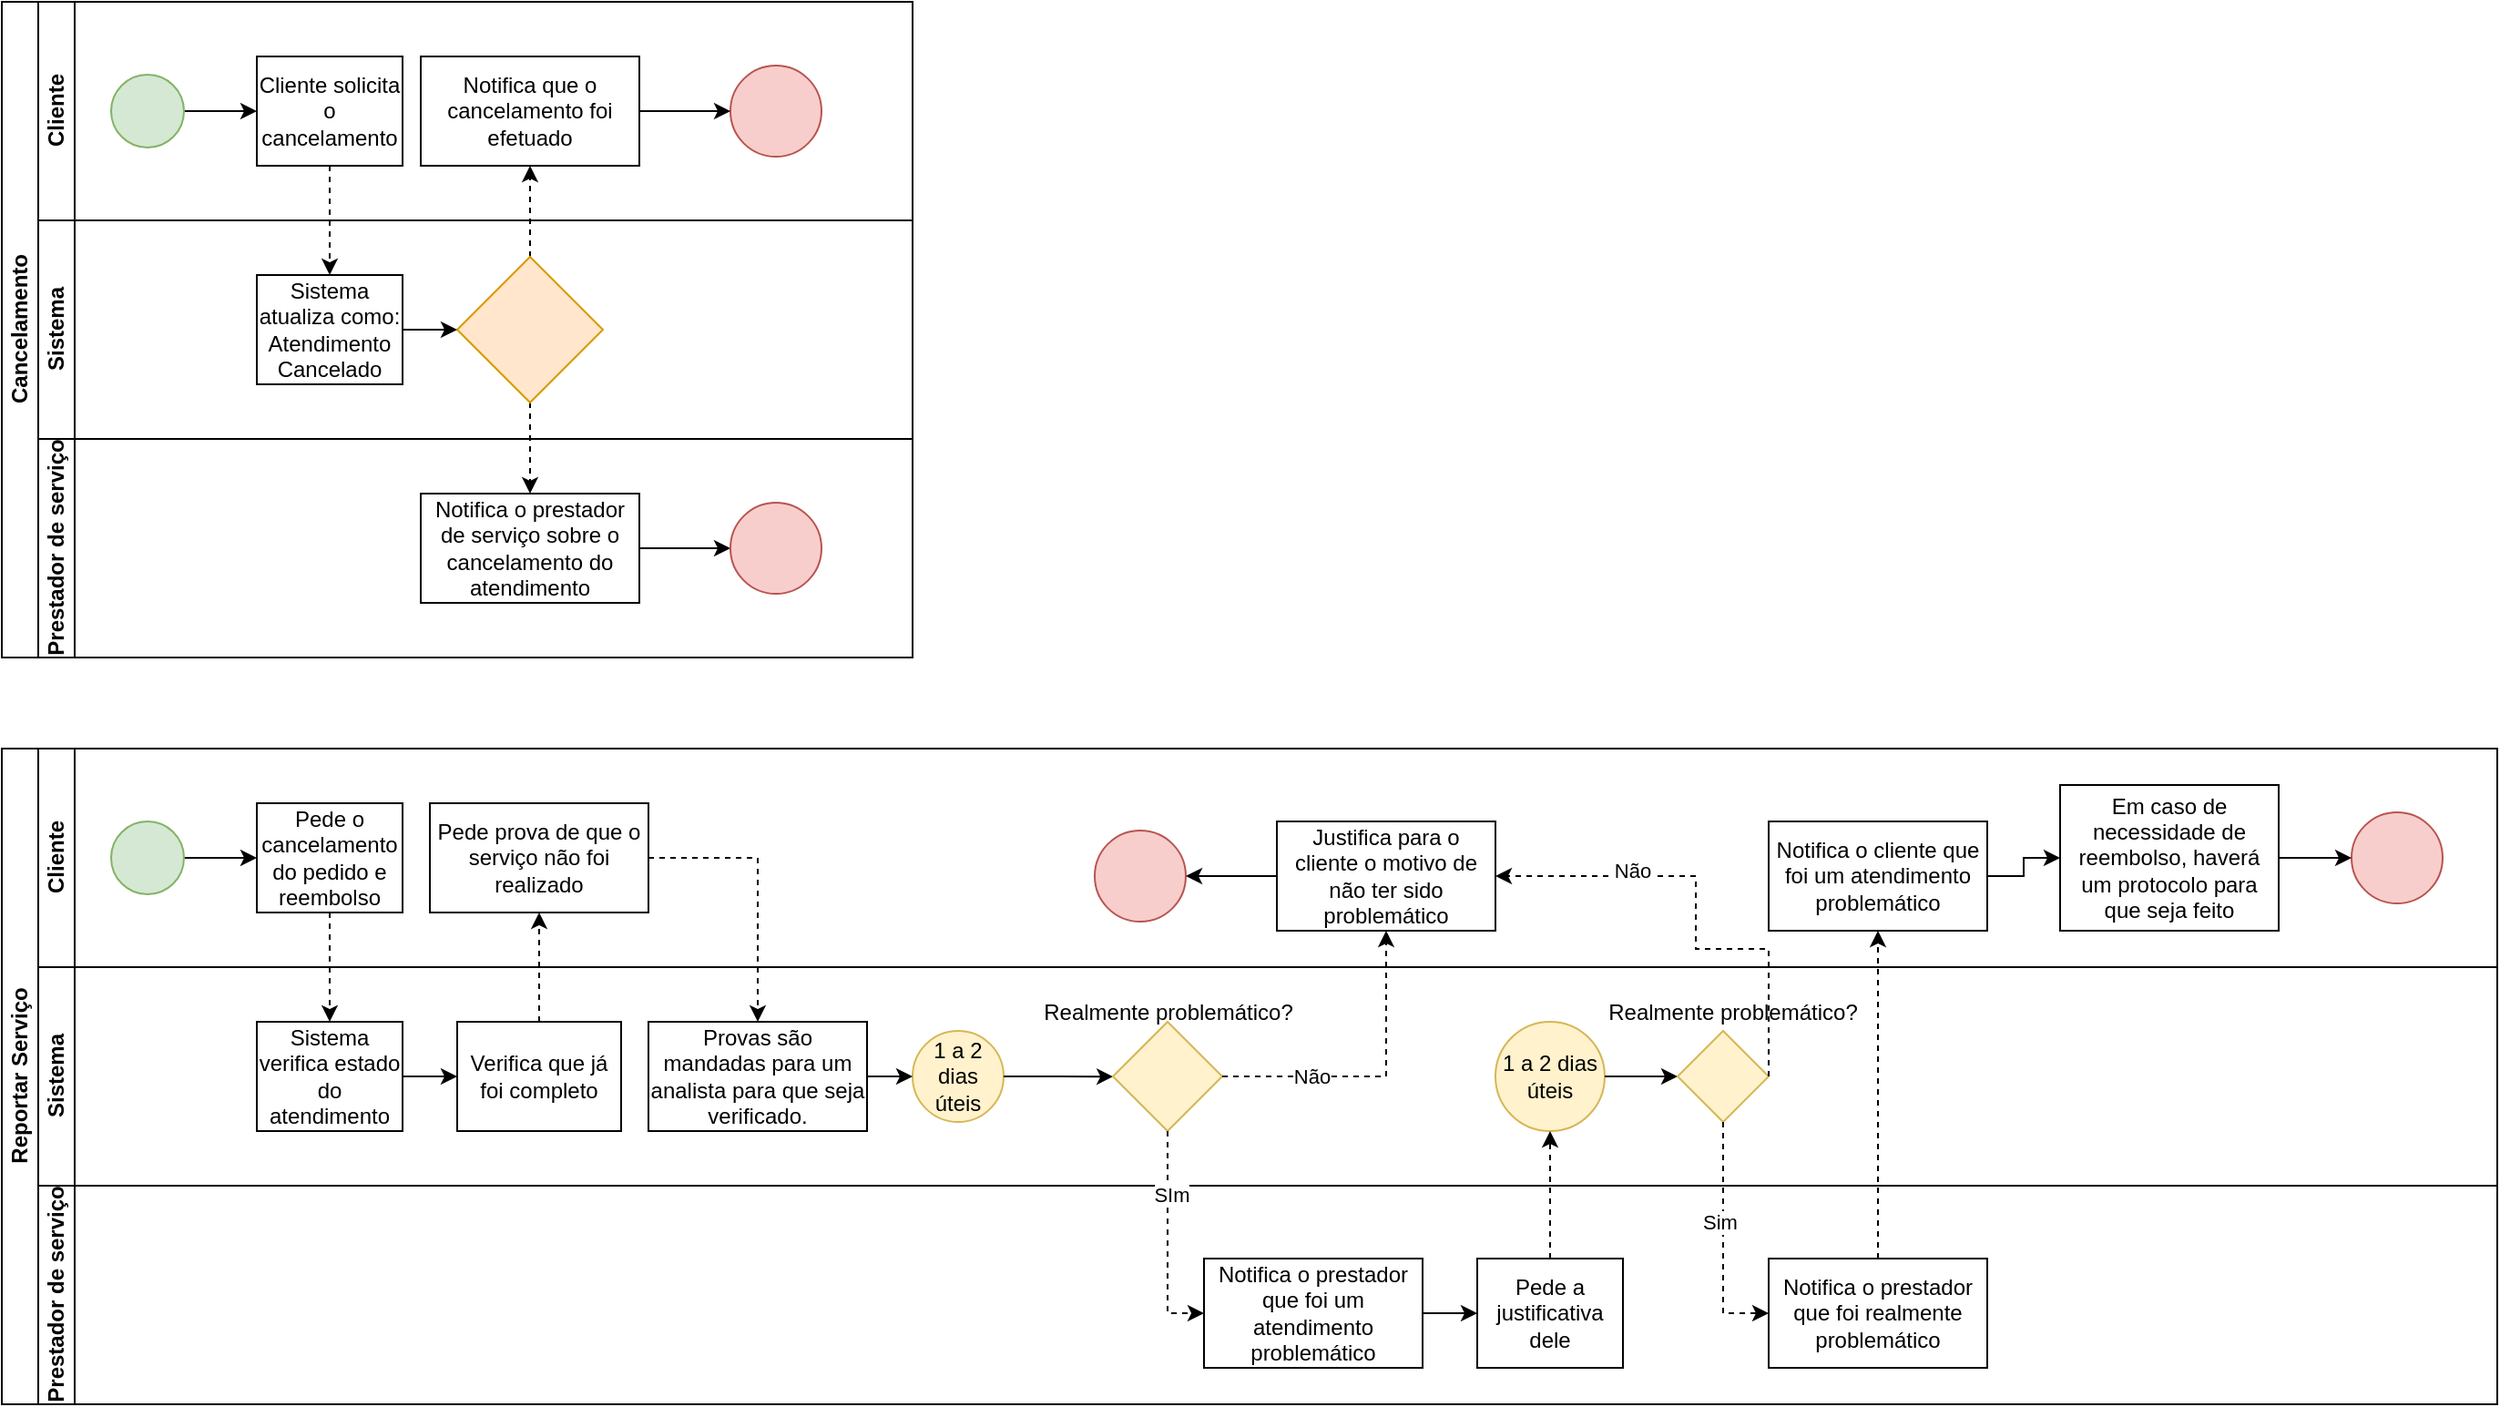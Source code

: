 <mxfile version="24.0.2" type="github">
  <diagram id="prtHgNgQTEPvFCAcTncT" name="Page-1">
    <mxGraphModel dx="794" dy="464" grid="1" gridSize="10" guides="1" tooltips="1" connect="1" arrows="1" fold="1" page="1" pageScale="1" pageWidth="1654" pageHeight="1000" math="0" shadow="0">
      <root>
        <mxCell id="0" />
        <mxCell id="1" parent="0" />
        <mxCell id="dNxyNK7c78bLwvsdeMH5-19" value="Cancelamento" style="swimlane;html=1;childLayout=stackLayout;resizeParent=1;resizeParentMax=0;horizontal=0;startSize=20;horizontalStack=0;" parent="1" vertex="1">
          <mxGeometry x="120" y="120" width="500" height="360" as="geometry" />
        </mxCell>
        <mxCell id="dNxyNK7c78bLwvsdeMH5-27" value="" style="edgeStyle=orthogonalEdgeStyle;rounded=0;orthogonalLoop=1;jettySize=auto;html=1;dashed=1;endArrow=none;endFill=0;" parent="dNxyNK7c78bLwvsdeMH5-19" source="dNxyNK7c78bLwvsdeMH5-24" target="dNxyNK7c78bLwvsdeMH5-26" edge="1">
          <mxGeometry relative="1" as="geometry" />
        </mxCell>
        <mxCell id="dNxyNK7c78bLwvsdeMH5-20" value="Cliente" style="swimlane;html=1;startSize=20;horizontal=0;" parent="dNxyNK7c78bLwvsdeMH5-19" vertex="1">
          <mxGeometry x="20" width="480" height="120" as="geometry" />
        </mxCell>
        <mxCell id="dNxyNK7c78bLwvsdeMH5-25" value="" style="edgeStyle=orthogonalEdgeStyle;rounded=0;orthogonalLoop=1;jettySize=auto;html=1;" parent="dNxyNK7c78bLwvsdeMH5-20" source="dNxyNK7c78bLwvsdeMH5-23" target="dNxyNK7c78bLwvsdeMH5-24" edge="1">
          <mxGeometry relative="1" as="geometry" />
        </mxCell>
        <mxCell id="dNxyNK7c78bLwvsdeMH5-23" value="" style="ellipse;whiteSpace=wrap;html=1;fillColor=#d5e8d4;strokeColor=#82b366;" parent="dNxyNK7c78bLwvsdeMH5-20" vertex="1">
          <mxGeometry x="40" y="40" width="40" height="40" as="geometry" />
        </mxCell>
        <mxCell id="dNxyNK7c78bLwvsdeMH5-24" value="Cliente solicita o cancelamento" style="rounded=0;whiteSpace=wrap;html=1;fontFamily=Helvetica;fontSize=12;fontColor=#000000;align=center;" parent="dNxyNK7c78bLwvsdeMH5-20" vertex="1">
          <mxGeometry x="120" y="30" width="80" height="60" as="geometry" />
        </mxCell>
        <mxCell id="7myuZRmeyZ9sE668qBuN-2" value="Notifica que o cancelamento foi efetuado" style="rounded=0;whiteSpace=wrap;html=1;" parent="dNxyNK7c78bLwvsdeMH5-20" vertex="1">
          <mxGeometry x="210" y="30" width="120" height="60" as="geometry" />
        </mxCell>
        <mxCell id="7myuZRmeyZ9sE668qBuN-7" value="" style="ellipse;whiteSpace=wrap;html=1;aspect=fixed;fillColor=#f8cecc;strokeColor=#b85450;" parent="dNxyNK7c78bLwvsdeMH5-20" vertex="1">
          <mxGeometry x="380" y="35" width="50" height="50" as="geometry" />
        </mxCell>
        <mxCell id="7myuZRmeyZ9sE668qBuN-6" style="edgeStyle=orthogonalEdgeStyle;rounded=0;orthogonalLoop=1;jettySize=auto;html=1;exitX=1;exitY=0.5;exitDx=0;exitDy=0;" parent="dNxyNK7c78bLwvsdeMH5-20" source="7myuZRmeyZ9sE668qBuN-2" target="7myuZRmeyZ9sE668qBuN-7" edge="1">
          <mxGeometry relative="1" as="geometry">
            <mxPoint x="380" y="60" as="targetPoint" />
          </mxGeometry>
        </mxCell>
        <mxCell id="dNxyNK7c78bLwvsdeMH5-21" value="Sistema" style="swimlane;html=1;startSize=20;horizontal=0;" parent="dNxyNK7c78bLwvsdeMH5-19" vertex="1">
          <mxGeometry x="20" y="120" width="480" height="120" as="geometry" />
        </mxCell>
        <mxCell id="dNxyNK7c78bLwvsdeMH5-26" value="Sistema atualiza como: Atendimento Cancelado" style="rounded=0;whiteSpace=wrap;html=1;fontFamily=Helvetica;fontSize=12;fontColor=#000000;align=center;" parent="dNxyNK7c78bLwvsdeMH5-21" vertex="1">
          <mxGeometry x="120" y="30" width="80" height="60" as="geometry" />
        </mxCell>
        <mxCell id="dNxyNK7c78bLwvsdeMH5-22" value="Prestador de serviço" style="swimlane;html=1;startSize=20;horizontal=0;" parent="dNxyNK7c78bLwvsdeMH5-19" vertex="1">
          <mxGeometry x="20" y="240" width="480" height="120" as="geometry" />
        </mxCell>
        <mxCell id="7myuZRmeyZ9sE668qBuN-9" style="edgeStyle=orthogonalEdgeStyle;rounded=0;orthogonalLoop=1;jettySize=auto;html=1;exitX=1;exitY=0.5;exitDx=0;exitDy=0;entryX=0;entryY=0.5;entryDx=0;entryDy=0;" parent="dNxyNK7c78bLwvsdeMH5-22" source="7myuZRmeyZ9sE668qBuN-4" target="7myuZRmeyZ9sE668qBuN-8" edge="1">
          <mxGeometry relative="1" as="geometry" />
        </mxCell>
        <mxCell id="7myuZRmeyZ9sE668qBuN-4" value="Notifica o prestador de serviço sobre o cancelamento do atendimento" style="rounded=0;whiteSpace=wrap;html=1;" parent="dNxyNK7c78bLwvsdeMH5-22" vertex="1">
          <mxGeometry x="210" y="30" width="120" height="60" as="geometry" />
        </mxCell>
        <mxCell id="7myuZRmeyZ9sE668qBuN-8" value="" style="ellipse;whiteSpace=wrap;html=1;aspect=fixed;fillColor=#f8cecc;strokeColor=#b85450;" parent="dNxyNK7c78bLwvsdeMH5-22" vertex="1">
          <mxGeometry x="380" y="35" width="50" height="50" as="geometry" />
        </mxCell>
        <mxCell id="WENQscZwjiDUqJhjkwlk-1" value="" style="edgeStyle=orthogonalEdgeStyle;rounded=0;orthogonalLoop=1;jettySize=auto;html=1;dashed=1;" parent="dNxyNK7c78bLwvsdeMH5-19" source="dNxyNK7c78bLwvsdeMH5-24" target="dNxyNK7c78bLwvsdeMH5-26" edge="1">
          <mxGeometry relative="1" as="geometry" />
        </mxCell>
        <mxCell id="i0STGZXZ2wKi7M2kmN0H-23" value="Reportar Serviço" style="swimlane;html=1;childLayout=stackLayout;resizeParent=1;resizeParentMax=0;horizontal=0;startSize=20;horizontalStack=0;" parent="1" vertex="1">
          <mxGeometry x="120" y="530" width="1370" height="360" as="geometry" />
        </mxCell>
        <mxCell id="i0STGZXZ2wKi7M2kmN0H-28" value="Cliente" style="swimlane;html=1;startSize=20;horizontal=0;" parent="i0STGZXZ2wKi7M2kmN0H-23" vertex="1">
          <mxGeometry x="20" width="1350" height="120" as="geometry" />
        </mxCell>
        <mxCell id="i0STGZXZ2wKi7M2kmN0H-29" value="" style="edgeStyle=orthogonalEdgeStyle;rounded=0;orthogonalLoop=1;jettySize=auto;html=1;" parent="i0STGZXZ2wKi7M2kmN0H-28" source="i0STGZXZ2wKi7M2kmN0H-30" target="i0STGZXZ2wKi7M2kmN0H-31" edge="1">
          <mxGeometry relative="1" as="geometry" />
        </mxCell>
        <mxCell id="i0STGZXZ2wKi7M2kmN0H-30" value="" style="ellipse;whiteSpace=wrap;html=1;fillColor=#d5e8d4;strokeColor=#82b366;" parent="i0STGZXZ2wKi7M2kmN0H-28" vertex="1">
          <mxGeometry x="40" y="40" width="40" height="40" as="geometry" />
        </mxCell>
        <mxCell id="i0STGZXZ2wKi7M2kmN0H-31" value="Pede o cancelamento do pedido e reembolso" style="rounded=0;whiteSpace=wrap;html=1;fontFamily=Helvetica;fontSize=12;fontColor=#000000;align=center;" parent="i0STGZXZ2wKi7M2kmN0H-28" vertex="1">
          <mxGeometry x="120" y="30" width="80" height="60" as="geometry" />
        </mxCell>
        <mxCell id="zoCGiQhHUhB4SH35A2uE-4" value="Pede prova de que o serviço não foi realizado" style="rounded=0;whiteSpace=wrap;html=1;" parent="i0STGZXZ2wKi7M2kmN0H-28" vertex="1">
          <mxGeometry x="215" y="30" width="120" height="60" as="geometry" />
        </mxCell>
        <mxCell id="dQ2FdQ3LSbrNYcPNRRXU-7" value="Justifica para o cliente o motivo de não ter sido problemático" style="rounded=0;whiteSpace=wrap;html=1;" parent="i0STGZXZ2wKi7M2kmN0H-28" vertex="1">
          <mxGeometry x="680" y="40" width="120" height="60" as="geometry" />
        </mxCell>
        <mxCell id="dQ2FdQ3LSbrNYcPNRRXU-29" value="Em caso de necessidade de reembolso, haverá um protocolo para que seja feito" style="rounded=0;whiteSpace=wrap;html=1;" parent="i0STGZXZ2wKi7M2kmN0H-28" vertex="1">
          <mxGeometry x="1110" y="20" width="120" height="80" as="geometry" />
        </mxCell>
        <mxCell id="dQ2FdQ3LSbrNYcPNRRXU-31" value="" style="ellipse;whiteSpace=wrap;html=1;aspect=fixed;fillColor=#f8cecc;strokeColor=#b85450;" parent="i0STGZXZ2wKi7M2kmN0H-28" vertex="1">
          <mxGeometry x="1270" y="35" width="50" height="50" as="geometry" />
        </mxCell>
        <mxCell id="dQ2FdQ3LSbrNYcPNRRXU-30" style="edgeStyle=orthogonalEdgeStyle;rounded=0;orthogonalLoop=1;jettySize=auto;html=1;exitX=1;exitY=0.5;exitDx=0;exitDy=0;" parent="i0STGZXZ2wKi7M2kmN0H-28" source="dQ2FdQ3LSbrNYcPNRRXU-29" target="dQ2FdQ3LSbrNYcPNRRXU-31" edge="1">
          <mxGeometry relative="1" as="geometry">
            <mxPoint x="1280" y="60" as="targetPoint" />
          </mxGeometry>
        </mxCell>
        <mxCell id="dQ2FdQ3LSbrNYcPNRRXU-36" value="" style="ellipse;whiteSpace=wrap;html=1;aspect=fixed;fillColor=#f8cecc;strokeColor=#b85450;" parent="i0STGZXZ2wKi7M2kmN0H-28" vertex="1">
          <mxGeometry x="580" y="45" width="50" height="50" as="geometry" />
        </mxCell>
        <mxCell id="dQ2FdQ3LSbrNYcPNRRXU-35" style="edgeStyle=orthogonalEdgeStyle;rounded=0;orthogonalLoop=1;jettySize=auto;html=1;exitX=0;exitY=0.5;exitDx=0;exitDy=0;" parent="i0STGZXZ2wKi7M2kmN0H-28" source="dQ2FdQ3LSbrNYcPNRRXU-7" target="dQ2FdQ3LSbrNYcPNRRXU-36" edge="1">
          <mxGeometry relative="1" as="geometry">
            <mxPoint x="640" y="70" as="targetPoint" />
          </mxGeometry>
        </mxCell>
        <mxCell id="i0STGZXZ2wKi7M2kmN0H-35" value="Sistema" style="swimlane;html=1;startSize=20;horizontal=0;" parent="i0STGZXZ2wKi7M2kmN0H-23" vertex="1">
          <mxGeometry x="20" y="120" width="1350" height="120" as="geometry" />
        </mxCell>
        <mxCell id="i0STGZXZ2wKi7M2kmN0H-37" value="Sistema verifica estado do atendimento" style="rounded=0;whiteSpace=wrap;html=1;fontFamily=Helvetica;fontSize=12;fontColor=#000000;align=center;" parent="i0STGZXZ2wKi7M2kmN0H-35" vertex="1">
          <mxGeometry x="120" y="30" width="80" height="60" as="geometry" />
        </mxCell>
        <mxCell id="zoCGiQhHUhB4SH35A2uE-2" value="Verifica que já foi completo" style="rounded=0;whiteSpace=wrap;html=1;" parent="i0STGZXZ2wKi7M2kmN0H-35" vertex="1">
          <mxGeometry x="230" y="30" width="90" height="60" as="geometry" />
        </mxCell>
        <mxCell id="zoCGiQhHUhB4SH35A2uE-1" style="edgeStyle=orthogonalEdgeStyle;rounded=0;orthogonalLoop=1;jettySize=auto;html=1;exitX=1;exitY=0.5;exitDx=0;exitDy=0;" parent="i0STGZXZ2wKi7M2kmN0H-35" source="i0STGZXZ2wKi7M2kmN0H-37" target="zoCGiQhHUhB4SH35A2uE-2" edge="1">
          <mxGeometry relative="1" as="geometry">
            <mxPoint x="240" y="60" as="targetPoint" />
          </mxGeometry>
        </mxCell>
        <mxCell id="zoCGiQhHUhB4SH35A2uE-6" value="Provas são mandadas para um analista para que seja verificado." style="rounded=0;whiteSpace=wrap;html=1;" parent="i0STGZXZ2wKi7M2kmN0H-35" vertex="1">
          <mxGeometry x="335" y="30" width="120" height="60" as="geometry" />
        </mxCell>
        <mxCell id="zoCGiQhHUhB4SH35A2uE-9" value="1 a 2 dias úteis" style="ellipse;whiteSpace=wrap;html=1;aspect=fixed;fillColor=#fff2cc;strokeColor=#d6b656;" parent="i0STGZXZ2wKi7M2kmN0H-35" vertex="1">
          <mxGeometry x="480" y="35" width="50" height="50" as="geometry" />
        </mxCell>
        <mxCell id="zoCGiQhHUhB4SH35A2uE-7" style="edgeStyle=orthogonalEdgeStyle;rounded=0;orthogonalLoop=1;jettySize=auto;html=1;exitX=1;exitY=0.5;exitDx=0;exitDy=0;" parent="i0STGZXZ2wKi7M2kmN0H-35" source="zoCGiQhHUhB4SH35A2uE-6" target="zoCGiQhHUhB4SH35A2uE-9" edge="1">
          <mxGeometry relative="1" as="geometry">
            <mxPoint x="480" y="60" as="targetPoint" />
          </mxGeometry>
        </mxCell>
        <mxCell id="dQ2FdQ3LSbrNYcPNRRXU-1" style="edgeStyle=orthogonalEdgeStyle;rounded=0;orthogonalLoop=1;jettySize=auto;html=1;exitX=1;exitY=0.5;exitDx=0;exitDy=0;" parent="i0STGZXZ2wKi7M2kmN0H-35" source="zoCGiQhHUhB4SH35A2uE-9" edge="1">
          <mxGeometry relative="1" as="geometry">
            <mxPoint x="590.087" y="60.1" as="targetPoint" />
          </mxGeometry>
        </mxCell>
        <mxCell id="dQ2FdQ3LSbrNYcPNRRXU-4" value="" style="rhombus;whiteSpace=wrap;html=1;fillColor=#fff2cc;strokeColor=#d6b656;" parent="i0STGZXZ2wKi7M2kmN0H-35" vertex="1">
          <mxGeometry x="590" y="30" width="60" height="60" as="geometry" />
        </mxCell>
        <mxCell id="dQ2FdQ3LSbrNYcPNRRXU-5" value="Realmente problemático?" style="text;html=1;align=center;verticalAlign=middle;resizable=0;points=[];autosize=1;strokeColor=none;fillColor=none;" parent="i0STGZXZ2wKi7M2kmN0H-35" vertex="1">
          <mxGeometry x="540" y="10" width="160" height="30" as="geometry" />
        </mxCell>
        <mxCell id="dQ2FdQ3LSbrNYcPNRRXU-15" value="1 a 2 dias úteis" style="ellipse;whiteSpace=wrap;html=1;aspect=fixed;fillColor=#fff2cc;strokeColor=#d6b656;" parent="i0STGZXZ2wKi7M2kmN0H-35" vertex="1">
          <mxGeometry x="800" y="30" width="60" height="60" as="geometry" />
        </mxCell>
        <mxCell id="dQ2FdQ3LSbrNYcPNRRXU-16" style="edgeStyle=orthogonalEdgeStyle;rounded=0;orthogonalLoop=1;jettySize=auto;html=1;exitX=1;exitY=0.5;exitDx=0;exitDy=0;entryX=0;entryY=0.5;entryDx=0;entryDy=0;" parent="i0STGZXZ2wKi7M2kmN0H-35" source="dQ2FdQ3LSbrNYcPNRRXU-15" target="dQ2FdQ3LSbrNYcPNRRXU-18" edge="1">
          <mxGeometry relative="1" as="geometry">
            <mxPoint x="890" y="60" as="targetPoint" />
          </mxGeometry>
        </mxCell>
        <mxCell id="dQ2FdQ3LSbrNYcPNRRXU-18" value="" style="rhombus;whiteSpace=wrap;html=1;fillColor=#fff2cc;strokeColor=#d6b656;" parent="i0STGZXZ2wKi7M2kmN0H-35" vertex="1">
          <mxGeometry x="900" y="35" width="50" height="50" as="geometry" />
        </mxCell>
        <mxCell id="dQ2FdQ3LSbrNYcPNRRXU-19" value="Realmente problemático?" style="text;html=1;align=center;verticalAlign=middle;resizable=0;points=[];autosize=1;strokeColor=none;fillColor=none;" parent="i0STGZXZ2wKi7M2kmN0H-35" vertex="1">
          <mxGeometry x="850" y="10" width="160" height="30" as="geometry" />
        </mxCell>
        <mxCell id="i0STGZXZ2wKi7M2kmN0H-39" value="Prestador de serviço" style="swimlane;html=1;startSize=20;horizontal=0;" parent="i0STGZXZ2wKi7M2kmN0H-23" vertex="1">
          <mxGeometry x="20" y="240" width="1350" height="120" as="geometry" />
        </mxCell>
        <mxCell id="dQ2FdQ3LSbrNYcPNRRXU-11" value="Notifica o prestador que foi um atendimento problemático" style="rounded=0;whiteSpace=wrap;html=1;" parent="i0STGZXZ2wKi7M2kmN0H-39" vertex="1">
          <mxGeometry x="640" y="40" width="120" height="60" as="geometry" />
        </mxCell>
        <mxCell id="dQ2FdQ3LSbrNYcPNRRXU-13" value="Pede a justificativa dele" style="rounded=0;whiteSpace=wrap;html=1;" parent="i0STGZXZ2wKi7M2kmN0H-39" vertex="1">
          <mxGeometry x="790" y="40" width="80" height="60" as="geometry" />
        </mxCell>
        <mxCell id="dQ2FdQ3LSbrNYcPNRRXU-12" style="edgeStyle=orthogonalEdgeStyle;rounded=0;orthogonalLoop=1;jettySize=auto;html=1;exitX=1;exitY=0.5;exitDx=0;exitDy=0;" parent="i0STGZXZ2wKi7M2kmN0H-39" source="dQ2FdQ3LSbrNYcPNRRXU-11" target="dQ2FdQ3LSbrNYcPNRRXU-13" edge="1">
          <mxGeometry relative="1" as="geometry">
            <mxPoint x="790" y="70" as="targetPoint" />
          </mxGeometry>
        </mxCell>
        <mxCell id="dQ2FdQ3LSbrNYcPNRRXU-21" value="Notifica o prestador que foi realmente problemático" style="rounded=0;whiteSpace=wrap;html=1;" parent="i0STGZXZ2wKi7M2kmN0H-39" vertex="1">
          <mxGeometry x="950" y="40" width="120" height="60" as="geometry" />
        </mxCell>
        <mxCell id="zoCGiQhHUhB4SH35A2uE-3" style="edgeStyle=orthogonalEdgeStyle;rounded=0;orthogonalLoop=1;jettySize=auto;html=1;exitX=0.5;exitY=0;exitDx=0;exitDy=0;dashed=1;" parent="i0STGZXZ2wKi7M2kmN0H-23" source="zoCGiQhHUhB4SH35A2uE-2" target="zoCGiQhHUhB4SH35A2uE-4" edge="1">
          <mxGeometry relative="1" as="geometry">
            <mxPoint x="295" y="90" as="targetPoint" />
          </mxGeometry>
        </mxCell>
        <mxCell id="zoCGiQhHUhB4SH35A2uE-5" style="edgeStyle=orthogonalEdgeStyle;rounded=0;orthogonalLoop=1;jettySize=auto;html=1;exitX=1;exitY=0.5;exitDx=0;exitDy=0;dashed=1;" parent="i0STGZXZ2wKi7M2kmN0H-23" source="zoCGiQhHUhB4SH35A2uE-4" target="zoCGiQhHUhB4SH35A2uE-6" edge="1">
          <mxGeometry relative="1" as="geometry">
            <mxPoint x="400" y="170" as="targetPoint" />
          </mxGeometry>
        </mxCell>
        <mxCell id="dQ2FdQ3LSbrNYcPNRRXU-6" style="edgeStyle=orthogonalEdgeStyle;rounded=0;orthogonalLoop=1;jettySize=auto;html=1;exitX=1;exitY=0.5;exitDx=0;exitDy=0;dashed=1;" parent="i0STGZXZ2wKi7M2kmN0H-23" source="dQ2FdQ3LSbrNYcPNRRXU-4" target="dQ2FdQ3LSbrNYcPNRRXU-7" edge="1">
          <mxGeometry relative="1" as="geometry">
            <mxPoint x="760" y="80" as="targetPoint" />
          </mxGeometry>
        </mxCell>
        <mxCell id="dQ2FdQ3LSbrNYcPNRRXU-8" value="Não" style="edgeLabel;html=1;align=center;verticalAlign=middle;resizable=0;points=[];" parent="dQ2FdQ3LSbrNYcPNRRXU-6" vertex="1" connectable="0">
          <mxGeometry x="-0.423" relative="1" as="geometry">
            <mxPoint as="offset" />
          </mxGeometry>
        </mxCell>
        <mxCell id="dQ2FdQ3LSbrNYcPNRRXU-9" style="edgeStyle=orthogonalEdgeStyle;rounded=0;orthogonalLoop=1;jettySize=auto;html=1;exitX=0.5;exitY=1;exitDx=0;exitDy=0;entryX=0;entryY=0.5;entryDx=0;entryDy=0;dashed=1;" parent="i0STGZXZ2wKi7M2kmN0H-23" source="dQ2FdQ3LSbrNYcPNRRXU-4" target="dQ2FdQ3LSbrNYcPNRRXU-11" edge="1">
          <mxGeometry relative="1" as="geometry">
            <mxPoint x="740" y="310" as="targetPoint" />
            <Array as="points">
              <mxPoint x="640" y="310" />
            </Array>
          </mxGeometry>
        </mxCell>
        <mxCell id="dQ2FdQ3LSbrNYcPNRRXU-10" value="SIm" style="edgeLabel;html=1;align=center;verticalAlign=middle;resizable=0;points=[];" parent="dQ2FdQ3LSbrNYcPNRRXU-9" vertex="1" connectable="0">
          <mxGeometry x="-0.42" y="2" relative="1" as="geometry">
            <mxPoint as="offset" />
          </mxGeometry>
        </mxCell>
        <mxCell id="dQ2FdQ3LSbrNYcPNRRXU-14" style="edgeStyle=orthogonalEdgeStyle;rounded=0;orthogonalLoop=1;jettySize=auto;html=1;exitX=0.5;exitY=0;exitDx=0;exitDy=0;dashed=1;" parent="i0STGZXZ2wKi7M2kmN0H-23" source="dQ2FdQ3LSbrNYcPNRRXU-13" target="dQ2FdQ3LSbrNYcPNRRXU-15" edge="1">
          <mxGeometry relative="1" as="geometry">
            <mxPoint x="850" y="190" as="targetPoint" />
          </mxGeometry>
        </mxCell>
        <mxCell id="dQ2FdQ3LSbrNYcPNRRXU-20" style="edgeStyle=orthogonalEdgeStyle;rounded=0;orthogonalLoop=1;jettySize=auto;html=1;exitX=0.5;exitY=1;exitDx=0;exitDy=0;dashed=1;" parent="i0STGZXZ2wKi7M2kmN0H-23" source="dQ2FdQ3LSbrNYcPNRRXU-18" target="dQ2FdQ3LSbrNYcPNRRXU-21" edge="1">
          <mxGeometry relative="1" as="geometry">
            <mxPoint x="1000" y="310" as="targetPoint" />
            <Array as="points">
              <mxPoint x="945" y="310" />
            </Array>
          </mxGeometry>
        </mxCell>
        <mxCell id="dQ2FdQ3LSbrNYcPNRRXU-22" value="Sim" style="edgeLabel;html=1;align=center;verticalAlign=middle;resizable=0;points=[];" parent="dQ2FdQ3LSbrNYcPNRRXU-20" vertex="1" connectable="0">
          <mxGeometry x="-0.154" y="-2" relative="1" as="geometry">
            <mxPoint as="offset" />
          </mxGeometry>
        </mxCell>
        <mxCell id="dQ2FdQ3LSbrNYcPNRRXU-33" style="edgeStyle=orthogonalEdgeStyle;rounded=0;orthogonalLoop=1;jettySize=auto;html=1;exitX=1;exitY=0.5;exitDx=0;exitDy=0;entryX=1;entryY=0.5;entryDx=0;entryDy=0;dashed=1;" parent="i0STGZXZ2wKi7M2kmN0H-23" source="dQ2FdQ3LSbrNYcPNRRXU-18" target="dQ2FdQ3LSbrNYcPNRRXU-7" edge="1">
          <mxGeometry relative="1" as="geometry">
            <Array as="points">
              <mxPoint x="970" y="110" />
              <mxPoint x="930" y="110" />
              <mxPoint x="930" y="70" />
            </Array>
          </mxGeometry>
        </mxCell>
        <mxCell id="dQ2FdQ3LSbrNYcPNRRXU-34" value="Não" style="edgeLabel;html=1;align=center;verticalAlign=middle;resizable=0;points=[];" parent="dQ2FdQ3LSbrNYcPNRRXU-33" vertex="1" connectable="0">
          <mxGeometry x="0.423" y="-3" relative="1" as="geometry">
            <mxPoint as="offset" />
          </mxGeometry>
        </mxCell>
        <mxCell id="WENQscZwjiDUqJhjkwlk-2" style="edgeStyle=orthogonalEdgeStyle;rounded=0;orthogonalLoop=1;jettySize=auto;html=1;exitX=0.5;exitY=1;exitDx=0;exitDy=0;entryX=0.5;entryY=0;entryDx=0;entryDy=0;dashed=1;" parent="i0STGZXZ2wKi7M2kmN0H-23" source="i0STGZXZ2wKi7M2kmN0H-31" target="i0STGZXZ2wKi7M2kmN0H-37" edge="1">
          <mxGeometry relative="1" as="geometry" />
        </mxCell>
        <mxCell id="7myuZRmeyZ9sE668qBuN-1" style="edgeStyle=orthogonalEdgeStyle;rounded=0;orthogonalLoop=1;jettySize=auto;html=1;exitX=0.5;exitY=0;exitDx=0;exitDy=0;dashed=1;" parent="1" source="b_UL53E4SWHTPdZuhEpg-2" target="7myuZRmeyZ9sE668qBuN-2" edge="1">
          <mxGeometry relative="1" as="geometry">
            <mxPoint x="410" y="210" as="targetPoint" />
          </mxGeometry>
        </mxCell>
        <mxCell id="7myuZRmeyZ9sE668qBuN-3" style="edgeStyle=orthogonalEdgeStyle;rounded=0;orthogonalLoop=1;jettySize=auto;html=1;exitX=0.5;exitY=1;exitDx=0;exitDy=0;dashed=1;" parent="1" source="b_UL53E4SWHTPdZuhEpg-2" target="7myuZRmeyZ9sE668qBuN-4" edge="1">
          <mxGeometry relative="1" as="geometry">
            <mxPoint x="410" y="410" as="targetPoint" />
          </mxGeometry>
        </mxCell>
        <mxCell id="b_UL53E4SWHTPdZuhEpg-2" value="" style="rhombus;whiteSpace=wrap;html=1;fillColor=#ffe6cc;strokeColor=#d79b00;" parent="1" vertex="1">
          <mxGeometry x="370" y="260" width="80" height="80" as="geometry" />
        </mxCell>
        <mxCell id="b_UL53E4SWHTPdZuhEpg-1" style="edgeStyle=orthogonalEdgeStyle;rounded=0;orthogonalLoop=1;jettySize=auto;html=1;exitX=1;exitY=0.5;exitDx=0;exitDy=0;" parent="1" source="dNxyNK7c78bLwvsdeMH5-26" target="b_UL53E4SWHTPdZuhEpg-2" edge="1">
          <mxGeometry relative="1" as="geometry">
            <mxPoint x="410" y="300" as="targetPoint" />
          </mxGeometry>
        </mxCell>
        <mxCell id="dQ2FdQ3LSbrNYcPNRRXU-28" style="edgeStyle=orthogonalEdgeStyle;rounded=0;orthogonalLoop=1;jettySize=auto;html=1;exitX=1;exitY=0.5;exitDx=0;exitDy=0;" parent="1" source="dQ2FdQ3LSbrNYcPNRRXU-24" target="dQ2FdQ3LSbrNYcPNRRXU-29" edge="1">
          <mxGeometry relative="1" as="geometry">
            <mxPoint x="1240" y="600" as="targetPoint" />
          </mxGeometry>
        </mxCell>
        <mxCell id="dQ2FdQ3LSbrNYcPNRRXU-24" value="Notifica o cliente que foi um atendimento problemático" style="rounded=0;whiteSpace=wrap;html=1;" parent="1" vertex="1">
          <mxGeometry x="1090" y="570" width="120" height="60" as="geometry" />
        </mxCell>
        <mxCell id="dQ2FdQ3LSbrNYcPNRRXU-23" style="edgeStyle=orthogonalEdgeStyle;rounded=0;orthogonalLoop=1;jettySize=auto;html=1;exitX=0.5;exitY=0;exitDx=0;exitDy=0;dashed=1;" parent="1" source="dQ2FdQ3LSbrNYcPNRRXU-21" target="dQ2FdQ3LSbrNYcPNRRXU-24" edge="1">
          <mxGeometry relative="1" as="geometry">
            <mxPoint x="1150" y="600" as="targetPoint" />
          </mxGeometry>
        </mxCell>
      </root>
    </mxGraphModel>
  </diagram>
</mxfile>
